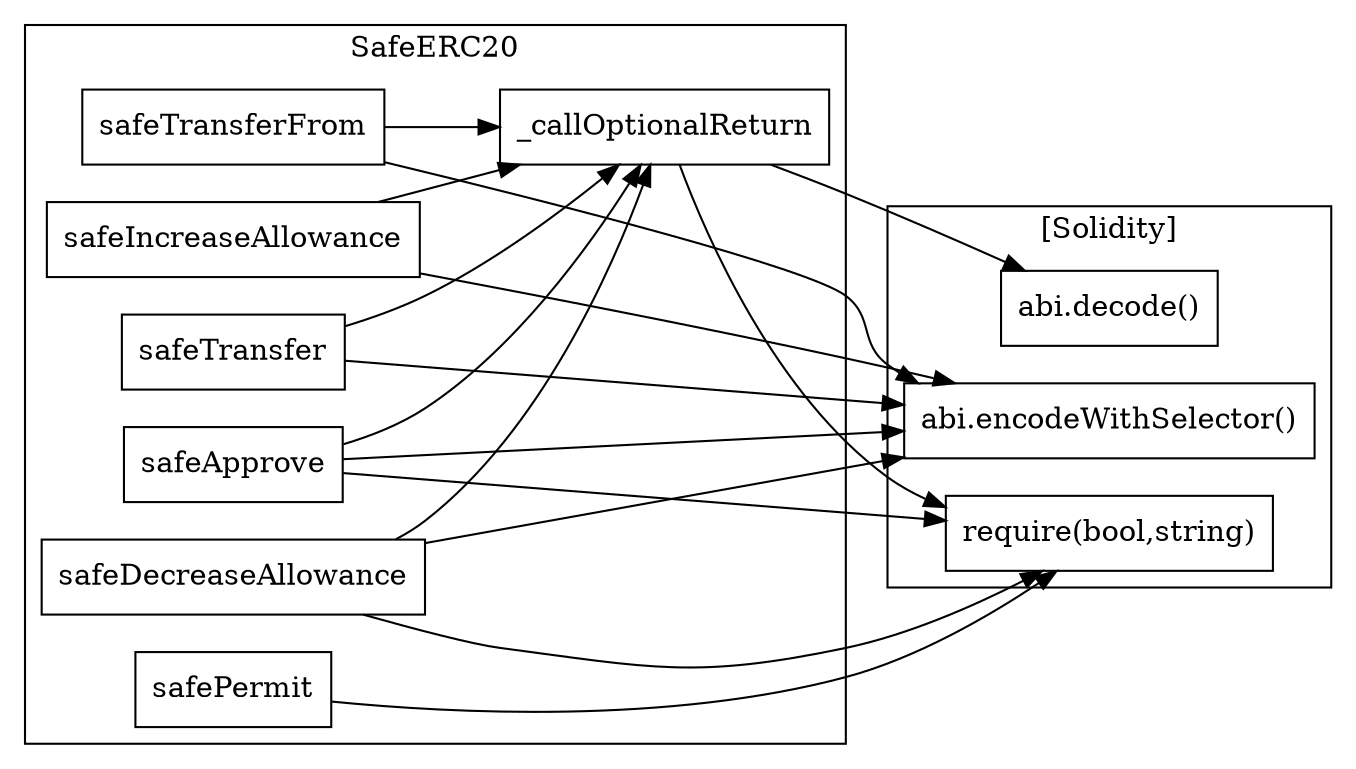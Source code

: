 strict digraph {
rankdir="LR"
node [shape=box]
subgraph cluster_1248_SafeERC20 {
label = "SafeERC20"
"1248_safeTransferFrom" [label="safeTransferFrom"]
"1248_safeIncreaseAllowance" [label="safeIncreaseAllowance"]
"1248__callOptionalReturn" [label="_callOptionalReturn"]
"1248_safeApprove" [label="safeApprove"]
"1248_safeTransfer" [label="safeTransfer"]
"1248_safePermit" [label="safePermit"]
"1248_safeDecreaseAllowance" [label="safeDecreaseAllowance"]
"1248_safeTransferFrom" -> "1248__callOptionalReturn"
"1248_safeApprove" -> "1248__callOptionalReturn"
"1248_safeDecreaseAllowance" -> "1248__callOptionalReturn"
"1248_safeTransfer" -> "1248__callOptionalReturn"
"1248_safeIncreaseAllowance" -> "1248__callOptionalReturn"
}subgraph cluster_solidity {
label = "[Solidity]"
"abi.decode()" 
"abi.encodeWithSelector()" 
"require(bool,string)" 
"1248_safeTransfer" -> "abi.encodeWithSelector()"
"1248_safeApprove" -> "require(bool,string)"
"1248_safeDecreaseAllowance" -> "abi.encodeWithSelector()"
"1248__callOptionalReturn" -> "require(bool,string)"
"1248_safeDecreaseAllowance" -> "require(bool,string)"
"1248_safeIncreaseAllowance" -> "abi.encodeWithSelector()"
"1248_safePermit" -> "require(bool,string)"
"1248_safeApprove" -> "abi.encodeWithSelector()"
"1248_safeTransferFrom" -> "abi.encodeWithSelector()"
"1248__callOptionalReturn" -> "abi.decode()"
}
}